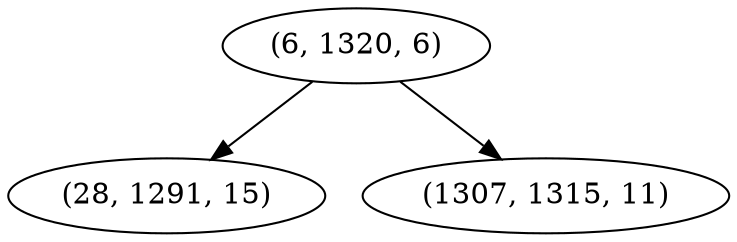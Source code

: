 digraph tree {
    "(6, 1320, 6)";
    "(28, 1291, 15)";
    "(1307, 1315, 11)";
    "(6, 1320, 6)" -> "(28, 1291, 15)";
    "(6, 1320, 6)" -> "(1307, 1315, 11)";
}
